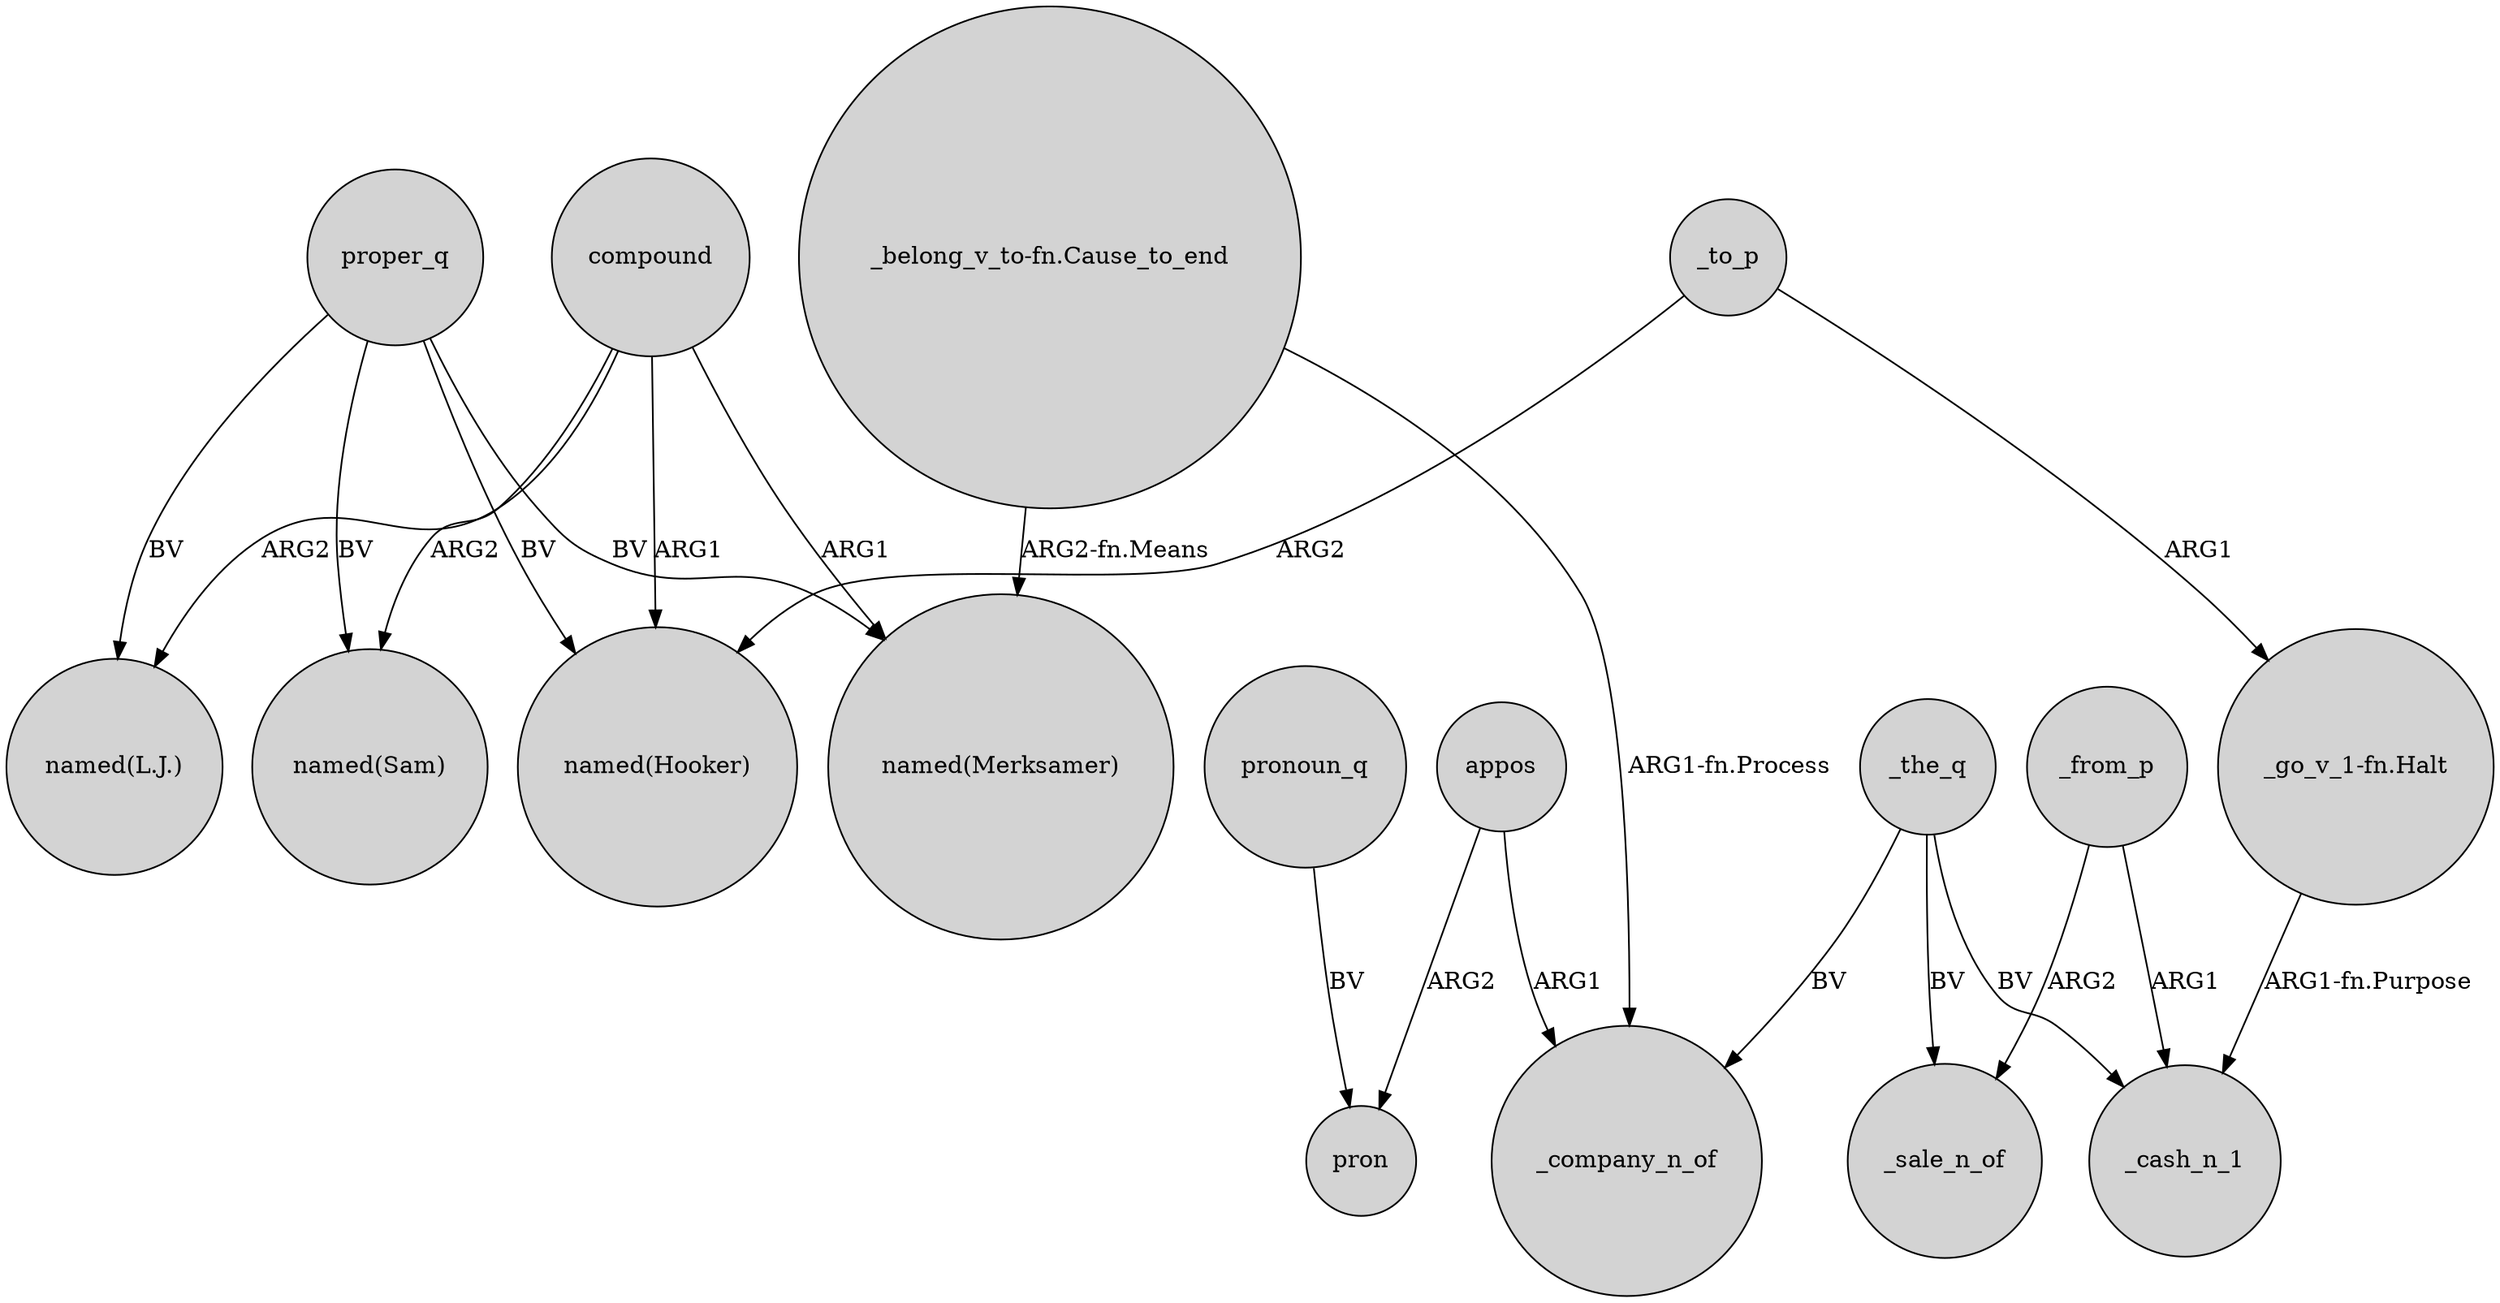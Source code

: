 digraph {
	node [shape=circle style=filled]
	proper_q -> "named(Hooker)" [label=BV]
	proper_q -> "named(L.J.)" [label=BV]
	proper_q -> "named(Merksamer)" [label=BV]
	compound -> "named(Merksamer)" [label=ARG1]
	"_belong_v_to-fn.Cause_to_end" -> _company_n_of [label="ARG1-fn.Process"]
	"_belong_v_to-fn.Cause_to_end" -> "named(Merksamer)" [label="ARG2-fn.Means"]
	_from_p -> _sale_n_of [label=ARG2]
	appos -> pron [label=ARG2]
	pronoun_q -> pron [label=BV]
	_the_q -> _cash_n_1 [label=BV]
	"_go_v_1-fn.Halt" -> _cash_n_1 [label="ARG1-fn.Purpose"]
	appos -> _company_n_of [label=ARG1]
	proper_q -> "named(Sam)" [label=BV]
	compound -> "named(Hooker)" [label=ARG1]
	compound -> "named(L.J.)" [label=ARG2]
	_to_p -> "_go_v_1-fn.Halt" [label=ARG1]
	_the_q -> _sale_n_of [label=BV]
	_the_q -> _company_n_of [label=BV]
	_from_p -> _cash_n_1 [label=ARG1]
	_to_p -> "named(Hooker)" [label=ARG2]
	compound -> "named(Sam)" [label=ARG2]
}

